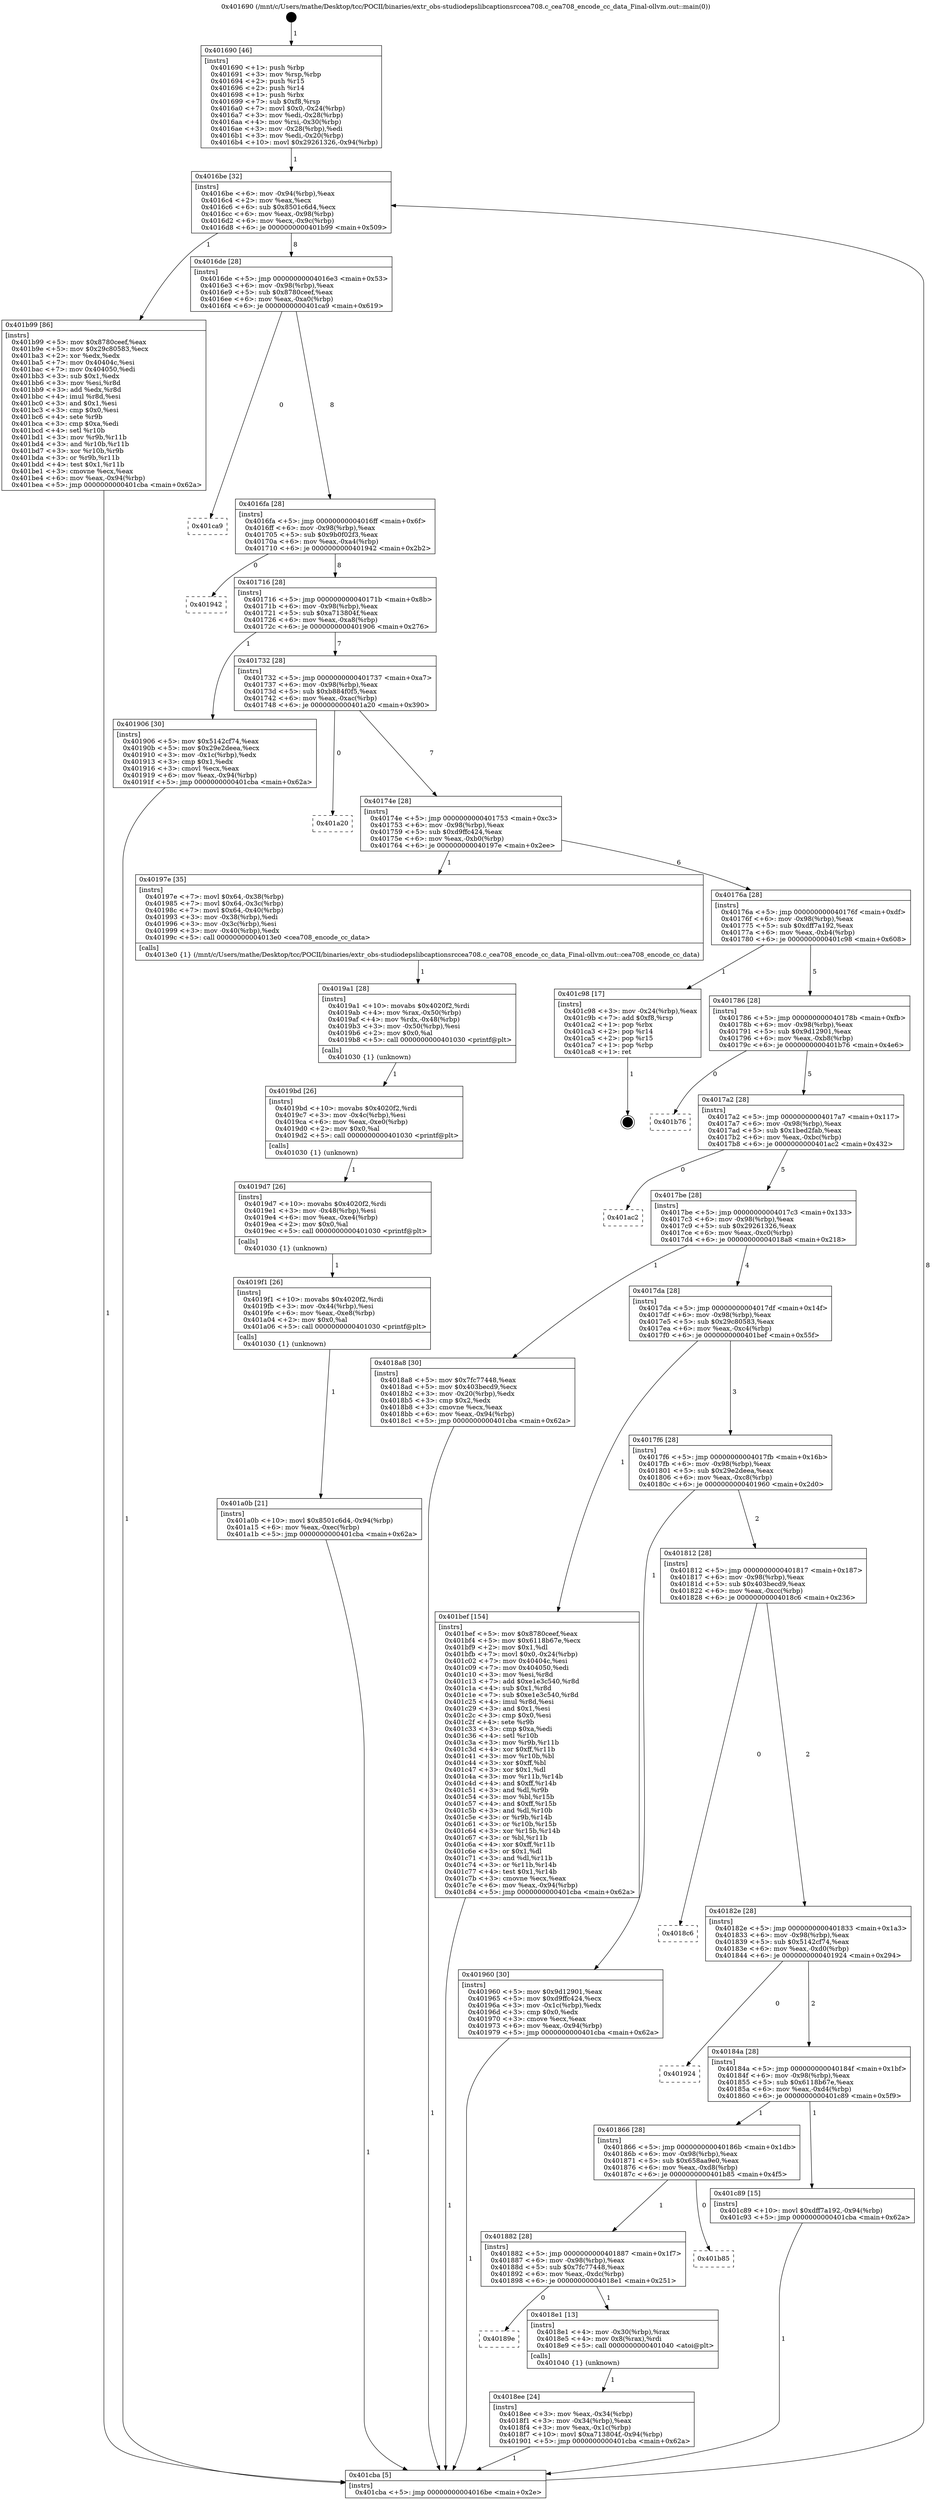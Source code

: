 digraph "0x401690" {
  label = "0x401690 (/mnt/c/Users/mathe/Desktop/tcc/POCII/binaries/extr_obs-studiodepslibcaptionsrccea708.c_cea708_encode_cc_data_Final-ollvm.out::main(0))"
  labelloc = "t"
  node[shape=record]

  Entry [label="",width=0.3,height=0.3,shape=circle,fillcolor=black,style=filled]
  "0x4016be" [label="{
     0x4016be [32]\l
     | [instrs]\l
     &nbsp;&nbsp;0x4016be \<+6\>: mov -0x94(%rbp),%eax\l
     &nbsp;&nbsp;0x4016c4 \<+2\>: mov %eax,%ecx\l
     &nbsp;&nbsp;0x4016c6 \<+6\>: sub $0x8501c6d4,%ecx\l
     &nbsp;&nbsp;0x4016cc \<+6\>: mov %eax,-0x98(%rbp)\l
     &nbsp;&nbsp;0x4016d2 \<+6\>: mov %ecx,-0x9c(%rbp)\l
     &nbsp;&nbsp;0x4016d8 \<+6\>: je 0000000000401b99 \<main+0x509\>\l
  }"]
  "0x401b99" [label="{
     0x401b99 [86]\l
     | [instrs]\l
     &nbsp;&nbsp;0x401b99 \<+5\>: mov $0x8780ceef,%eax\l
     &nbsp;&nbsp;0x401b9e \<+5\>: mov $0x29c80583,%ecx\l
     &nbsp;&nbsp;0x401ba3 \<+2\>: xor %edx,%edx\l
     &nbsp;&nbsp;0x401ba5 \<+7\>: mov 0x40404c,%esi\l
     &nbsp;&nbsp;0x401bac \<+7\>: mov 0x404050,%edi\l
     &nbsp;&nbsp;0x401bb3 \<+3\>: sub $0x1,%edx\l
     &nbsp;&nbsp;0x401bb6 \<+3\>: mov %esi,%r8d\l
     &nbsp;&nbsp;0x401bb9 \<+3\>: add %edx,%r8d\l
     &nbsp;&nbsp;0x401bbc \<+4\>: imul %r8d,%esi\l
     &nbsp;&nbsp;0x401bc0 \<+3\>: and $0x1,%esi\l
     &nbsp;&nbsp;0x401bc3 \<+3\>: cmp $0x0,%esi\l
     &nbsp;&nbsp;0x401bc6 \<+4\>: sete %r9b\l
     &nbsp;&nbsp;0x401bca \<+3\>: cmp $0xa,%edi\l
     &nbsp;&nbsp;0x401bcd \<+4\>: setl %r10b\l
     &nbsp;&nbsp;0x401bd1 \<+3\>: mov %r9b,%r11b\l
     &nbsp;&nbsp;0x401bd4 \<+3\>: and %r10b,%r11b\l
     &nbsp;&nbsp;0x401bd7 \<+3\>: xor %r10b,%r9b\l
     &nbsp;&nbsp;0x401bda \<+3\>: or %r9b,%r11b\l
     &nbsp;&nbsp;0x401bdd \<+4\>: test $0x1,%r11b\l
     &nbsp;&nbsp;0x401be1 \<+3\>: cmovne %ecx,%eax\l
     &nbsp;&nbsp;0x401be4 \<+6\>: mov %eax,-0x94(%rbp)\l
     &nbsp;&nbsp;0x401bea \<+5\>: jmp 0000000000401cba \<main+0x62a\>\l
  }"]
  "0x4016de" [label="{
     0x4016de [28]\l
     | [instrs]\l
     &nbsp;&nbsp;0x4016de \<+5\>: jmp 00000000004016e3 \<main+0x53\>\l
     &nbsp;&nbsp;0x4016e3 \<+6\>: mov -0x98(%rbp),%eax\l
     &nbsp;&nbsp;0x4016e9 \<+5\>: sub $0x8780ceef,%eax\l
     &nbsp;&nbsp;0x4016ee \<+6\>: mov %eax,-0xa0(%rbp)\l
     &nbsp;&nbsp;0x4016f4 \<+6\>: je 0000000000401ca9 \<main+0x619\>\l
  }"]
  Exit [label="",width=0.3,height=0.3,shape=circle,fillcolor=black,style=filled,peripheries=2]
  "0x401ca9" [label="{
     0x401ca9\l
  }", style=dashed]
  "0x4016fa" [label="{
     0x4016fa [28]\l
     | [instrs]\l
     &nbsp;&nbsp;0x4016fa \<+5\>: jmp 00000000004016ff \<main+0x6f\>\l
     &nbsp;&nbsp;0x4016ff \<+6\>: mov -0x98(%rbp),%eax\l
     &nbsp;&nbsp;0x401705 \<+5\>: sub $0x9b0f02f3,%eax\l
     &nbsp;&nbsp;0x40170a \<+6\>: mov %eax,-0xa4(%rbp)\l
     &nbsp;&nbsp;0x401710 \<+6\>: je 0000000000401942 \<main+0x2b2\>\l
  }"]
  "0x401a0b" [label="{
     0x401a0b [21]\l
     | [instrs]\l
     &nbsp;&nbsp;0x401a0b \<+10\>: movl $0x8501c6d4,-0x94(%rbp)\l
     &nbsp;&nbsp;0x401a15 \<+6\>: mov %eax,-0xec(%rbp)\l
     &nbsp;&nbsp;0x401a1b \<+5\>: jmp 0000000000401cba \<main+0x62a\>\l
  }"]
  "0x401942" [label="{
     0x401942\l
  }", style=dashed]
  "0x401716" [label="{
     0x401716 [28]\l
     | [instrs]\l
     &nbsp;&nbsp;0x401716 \<+5\>: jmp 000000000040171b \<main+0x8b\>\l
     &nbsp;&nbsp;0x40171b \<+6\>: mov -0x98(%rbp),%eax\l
     &nbsp;&nbsp;0x401721 \<+5\>: sub $0xa713804f,%eax\l
     &nbsp;&nbsp;0x401726 \<+6\>: mov %eax,-0xa8(%rbp)\l
     &nbsp;&nbsp;0x40172c \<+6\>: je 0000000000401906 \<main+0x276\>\l
  }"]
  "0x4019f1" [label="{
     0x4019f1 [26]\l
     | [instrs]\l
     &nbsp;&nbsp;0x4019f1 \<+10\>: movabs $0x4020f2,%rdi\l
     &nbsp;&nbsp;0x4019fb \<+3\>: mov -0x44(%rbp),%esi\l
     &nbsp;&nbsp;0x4019fe \<+6\>: mov %eax,-0xe8(%rbp)\l
     &nbsp;&nbsp;0x401a04 \<+2\>: mov $0x0,%al\l
     &nbsp;&nbsp;0x401a06 \<+5\>: call 0000000000401030 \<printf@plt\>\l
     | [calls]\l
     &nbsp;&nbsp;0x401030 \{1\} (unknown)\l
  }"]
  "0x401906" [label="{
     0x401906 [30]\l
     | [instrs]\l
     &nbsp;&nbsp;0x401906 \<+5\>: mov $0x5142cf74,%eax\l
     &nbsp;&nbsp;0x40190b \<+5\>: mov $0x29e2deea,%ecx\l
     &nbsp;&nbsp;0x401910 \<+3\>: mov -0x1c(%rbp),%edx\l
     &nbsp;&nbsp;0x401913 \<+3\>: cmp $0x1,%edx\l
     &nbsp;&nbsp;0x401916 \<+3\>: cmovl %ecx,%eax\l
     &nbsp;&nbsp;0x401919 \<+6\>: mov %eax,-0x94(%rbp)\l
     &nbsp;&nbsp;0x40191f \<+5\>: jmp 0000000000401cba \<main+0x62a\>\l
  }"]
  "0x401732" [label="{
     0x401732 [28]\l
     | [instrs]\l
     &nbsp;&nbsp;0x401732 \<+5\>: jmp 0000000000401737 \<main+0xa7\>\l
     &nbsp;&nbsp;0x401737 \<+6\>: mov -0x98(%rbp),%eax\l
     &nbsp;&nbsp;0x40173d \<+5\>: sub $0xb884f0f5,%eax\l
     &nbsp;&nbsp;0x401742 \<+6\>: mov %eax,-0xac(%rbp)\l
     &nbsp;&nbsp;0x401748 \<+6\>: je 0000000000401a20 \<main+0x390\>\l
  }"]
  "0x4019d7" [label="{
     0x4019d7 [26]\l
     | [instrs]\l
     &nbsp;&nbsp;0x4019d7 \<+10\>: movabs $0x4020f2,%rdi\l
     &nbsp;&nbsp;0x4019e1 \<+3\>: mov -0x48(%rbp),%esi\l
     &nbsp;&nbsp;0x4019e4 \<+6\>: mov %eax,-0xe4(%rbp)\l
     &nbsp;&nbsp;0x4019ea \<+2\>: mov $0x0,%al\l
     &nbsp;&nbsp;0x4019ec \<+5\>: call 0000000000401030 \<printf@plt\>\l
     | [calls]\l
     &nbsp;&nbsp;0x401030 \{1\} (unknown)\l
  }"]
  "0x401a20" [label="{
     0x401a20\l
  }", style=dashed]
  "0x40174e" [label="{
     0x40174e [28]\l
     | [instrs]\l
     &nbsp;&nbsp;0x40174e \<+5\>: jmp 0000000000401753 \<main+0xc3\>\l
     &nbsp;&nbsp;0x401753 \<+6\>: mov -0x98(%rbp),%eax\l
     &nbsp;&nbsp;0x401759 \<+5\>: sub $0xd9ffc424,%eax\l
     &nbsp;&nbsp;0x40175e \<+6\>: mov %eax,-0xb0(%rbp)\l
     &nbsp;&nbsp;0x401764 \<+6\>: je 000000000040197e \<main+0x2ee\>\l
  }"]
  "0x4019bd" [label="{
     0x4019bd [26]\l
     | [instrs]\l
     &nbsp;&nbsp;0x4019bd \<+10\>: movabs $0x4020f2,%rdi\l
     &nbsp;&nbsp;0x4019c7 \<+3\>: mov -0x4c(%rbp),%esi\l
     &nbsp;&nbsp;0x4019ca \<+6\>: mov %eax,-0xe0(%rbp)\l
     &nbsp;&nbsp;0x4019d0 \<+2\>: mov $0x0,%al\l
     &nbsp;&nbsp;0x4019d2 \<+5\>: call 0000000000401030 \<printf@plt\>\l
     | [calls]\l
     &nbsp;&nbsp;0x401030 \{1\} (unknown)\l
  }"]
  "0x40197e" [label="{
     0x40197e [35]\l
     | [instrs]\l
     &nbsp;&nbsp;0x40197e \<+7\>: movl $0x64,-0x38(%rbp)\l
     &nbsp;&nbsp;0x401985 \<+7\>: movl $0x64,-0x3c(%rbp)\l
     &nbsp;&nbsp;0x40198c \<+7\>: movl $0x64,-0x40(%rbp)\l
     &nbsp;&nbsp;0x401993 \<+3\>: mov -0x38(%rbp),%edi\l
     &nbsp;&nbsp;0x401996 \<+3\>: mov -0x3c(%rbp),%esi\l
     &nbsp;&nbsp;0x401999 \<+3\>: mov -0x40(%rbp),%edx\l
     &nbsp;&nbsp;0x40199c \<+5\>: call 00000000004013e0 \<cea708_encode_cc_data\>\l
     | [calls]\l
     &nbsp;&nbsp;0x4013e0 \{1\} (/mnt/c/Users/mathe/Desktop/tcc/POCII/binaries/extr_obs-studiodepslibcaptionsrccea708.c_cea708_encode_cc_data_Final-ollvm.out::cea708_encode_cc_data)\l
  }"]
  "0x40176a" [label="{
     0x40176a [28]\l
     | [instrs]\l
     &nbsp;&nbsp;0x40176a \<+5\>: jmp 000000000040176f \<main+0xdf\>\l
     &nbsp;&nbsp;0x40176f \<+6\>: mov -0x98(%rbp),%eax\l
     &nbsp;&nbsp;0x401775 \<+5\>: sub $0xdff7a192,%eax\l
     &nbsp;&nbsp;0x40177a \<+6\>: mov %eax,-0xb4(%rbp)\l
     &nbsp;&nbsp;0x401780 \<+6\>: je 0000000000401c98 \<main+0x608\>\l
  }"]
  "0x4019a1" [label="{
     0x4019a1 [28]\l
     | [instrs]\l
     &nbsp;&nbsp;0x4019a1 \<+10\>: movabs $0x4020f2,%rdi\l
     &nbsp;&nbsp;0x4019ab \<+4\>: mov %rax,-0x50(%rbp)\l
     &nbsp;&nbsp;0x4019af \<+4\>: mov %rdx,-0x48(%rbp)\l
     &nbsp;&nbsp;0x4019b3 \<+3\>: mov -0x50(%rbp),%esi\l
     &nbsp;&nbsp;0x4019b6 \<+2\>: mov $0x0,%al\l
     &nbsp;&nbsp;0x4019b8 \<+5\>: call 0000000000401030 \<printf@plt\>\l
     | [calls]\l
     &nbsp;&nbsp;0x401030 \{1\} (unknown)\l
  }"]
  "0x401c98" [label="{
     0x401c98 [17]\l
     | [instrs]\l
     &nbsp;&nbsp;0x401c98 \<+3\>: mov -0x24(%rbp),%eax\l
     &nbsp;&nbsp;0x401c9b \<+7\>: add $0xf8,%rsp\l
     &nbsp;&nbsp;0x401ca2 \<+1\>: pop %rbx\l
     &nbsp;&nbsp;0x401ca3 \<+2\>: pop %r14\l
     &nbsp;&nbsp;0x401ca5 \<+2\>: pop %r15\l
     &nbsp;&nbsp;0x401ca7 \<+1\>: pop %rbp\l
     &nbsp;&nbsp;0x401ca8 \<+1\>: ret\l
  }"]
  "0x401786" [label="{
     0x401786 [28]\l
     | [instrs]\l
     &nbsp;&nbsp;0x401786 \<+5\>: jmp 000000000040178b \<main+0xfb\>\l
     &nbsp;&nbsp;0x40178b \<+6\>: mov -0x98(%rbp),%eax\l
     &nbsp;&nbsp;0x401791 \<+5\>: sub $0x9d12901,%eax\l
     &nbsp;&nbsp;0x401796 \<+6\>: mov %eax,-0xb8(%rbp)\l
     &nbsp;&nbsp;0x40179c \<+6\>: je 0000000000401b76 \<main+0x4e6\>\l
  }"]
  "0x4018ee" [label="{
     0x4018ee [24]\l
     | [instrs]\l
     &nbsp;&nbsp;0x4018ee \<+3\>: mov %eax,-0x34(%rbp)\l
     &nbsp;&nbsp;0x4018f1 \<+3\>: mov -0x34(%rbp),%eax\l
     &nbsp;&nbsp;0x4018f4 \<+3\>: mov %eax,-0x1c(%rbp)\l
     &nbsp;&nbsp;0x4018f7 \<+10\>: movl $0xa713804f,-0x94(%rbp)\l
     &nbsp;&nbsp;0x401901 \<+5\>: jmp 0000000000401cba \<main+0x62a\>\l
  }"]
  "0x401b76" [label="{
     0x401b76\l
  }", style=dashed]
  "0x4017a2" [label="{
     0x4017a2 [28]\l
     | [instrs]\l
     &nbsp;&nbsp;0x4017a2 \<+5\>: jmp 00000000004017a7 \<main+0x117\>\l
     &nbsp;&nbsp;0x4017a7 \<+6\>: mov -0x98(%rbp),%eax\l
     &nbsp;&nbsp;0x4017ad \<+5\>: sub $0x1bed2fab,%eax\l
     &nbsp;&nbsp;0x4017b2 \<+6\>: mov %eax,-0xbc(%rbp)\l
     &nbsp;&nbsp;0x4017b8 \<+6\>: je 0000000000401ac2 \<main+0x432\>\l
  }"]
  "0x40189e" [label="{
     0x40189e\l
  }", style=dashed]
  "0x401ac2" [label="{
     0x401ac2\l
  }", style=dashed]
  "0x4017be" [label="{
     0x4017be [28]\l
     | [instrs]\l
     &nbsp;&nbsp;0x4017be \<+5\>: jmp 00000000004017c3 \<main+0x133\>\l
     &nbsp;&nbsp;0x4017c3 \<+6\>: mov -0x98(%rbp),%eax\l
     &nbsp;&nbsp;0x4017c9 \<+5\>: sub $0x29261326,%eax\l
     &nbsp;&nbsp;0x4017ce \<+6\>: mov %eax,-0xc0(%rbp)\l
     &nbsp;&nbsp;0x4017d4 \<+6\>: je 00000000004018a8 \<main+0x218\>\l
  }"]
  "0x4018e1" [label="{
     0x4018e1 [13]\l
     | [instrs]\l
     &nbsp;&nbsp;0x4018e1 \<+4\>: mov -0x30(%rbp),%rax\l
     &nbsp;&nbsp;0x4018e5 \<+4\>: mov 0x8(%rax),%rdi\l
     &nbsp;&nbsp;0x4018e9 \<+5\>: call 0000000000401040 \<atoi@plt\>\l
     | [calls]\l
     &nbsp;&nbsp;0x401040 \{1\} (unknown)\l
  }"]
  "0x4018a8" [label="{
     0x4018a8 [30]\l
     | [instrs]\l
     &nbsp;&nbsp;0x4018a8 \<+5\>: mov $0x7fc77448,%eax\l
     &nbsp;&nbsp;0x4018ad \<+5\>: mov $0x403becd9,%ecx\l
     &nbsp;&nbsp;0x4018b2 \<+3\>: mov -0x20(%rbp),%edx\l
     &nbsp;&nbsp;0x4018b5 \<+3\>: cmp $0x2,%edx\l
     &nbsp;&nbsp;0x4018b8 \<+3\>: cmovne %ecx,%eax\l
     &nbsp;&nbsp;0x4018bb \<+6\>: mov %eax,-0x94(%rbp)\l
     &nbsp;&nbsp;0x4018c1 \<+5\>: jmp 0000000000401cba \<main+0x62a\>\l
  }"]
  "0x4017da" [label="{
     0x4017da [28]\l
     | [instrs]\l
     &nbsp;&nbsp;0x4017da \<+5\>: jmp 00000000004017df \<main+0x14f\>\l
     &nbsp;&nbsp;0x4017df \<+6\>: mov -0x98(%rbp),%eax\l
     &nbsp;&nbsp;0x4017e5 \<+5\>: sub $0x29c80583,%eax\l
     &nbsp;&nbsp;0x4017ea \<+6\>: mov %eax,-0xc4(%rbp)\l
     &nbsp;&nbsp;0x4017f0 \<+6\>: je 0000000000401bef \<main+0x55f\>\l
  }"]
  "0x401cba" [label="{
     0x401cba [5]\l
     | [instrs]\l
     &nbsp;&nbsp;0x401cba \<+5\>: jmp 00000000004016be \<main+0x2e\>\l
  }"]
  "0x401690" [label="{
     0x401690 [46]\l
     | [instrs]\l
     &nbsp;&nbsp;0x401690 \<+1\>: push %rbp\l
     &nbsp;&nbsp;0x401691 \<+3\>: mov %rsp,%rbp\l
     &nbsp;&nbsp;0x401694 \<+2\>: push %r15\l
     &nbsp;&nbsp;0x401696 \<+2\>: push %r14\l
     &nbsp;&nbsp;0x401698 \<+1\>: push %rbx\l
     &nbsp;&nbsp;0x401699 \<+7\>: sub $0xf8,%rsp\l
     &nbsp;&nbsp;0x4016a0 \<+7\>: movl $0x0,-0x24(%rbp)\l
     &nbsp;&nbsp;0x4016a7 \<+3\>: mov %edi,-0x28(%rbp)\l
     &nbsp;&nbsp;0x4016aa \<+4\>: mov %rsi,-0x30(%rbp)\l
     &nbsp;&nbsp;0x4016ae \<+3\>: mov -0x28(%rbp),%edi\l
     &nbsp;&nbsp;0x4016b1 \<+3\>: mov %edi,-0x20(%rbp)\l
     &nbsp;&nbsp;0x4016b4 \<+10\>: movl $0x29261326,-0x94(%rbp)\l
  }"]
  "0x401882" [label="{
     0x401882 [28]\l
     | [instrs]\l
     &nbsp;&nbsp;0x401882 \<+5\>: jmp 0000000000401887 \<main+0x1f7\>\l
     &nbsp;&nbsp;0x401887 \<+6\>: mov -0x98(%rbp),%eax\l
     &nbsp;&nbsp;0x40188d \<+5\>: sub $0x7fc77448,%eax\l
     &nbsp;&nbsp;0x401892 \<+6\>: mov %eax,-0xdc(%rbp)\l
     &nbsp;&nbsp;0x401898 \<+6\>: je 00000000004018e1 \<main+0x251\>\l
  }"]
  "0x401bef" [label="{
     0x401bef [154]\l
     | [instrs]\l
     &nbsp;&nbsp;0x401bef \<+5\>: mov $0x8780ceef,%eax\l
     &nbsp;&nbsp;0x401bf4 \<+5\>: mov $0x6118b67e,%ecx\l
     &nbsp;&nbsp;0x401bf9 \<+2\>: mov $0x1,%dl\l
     &nbsp;&nbsp;0x401bfb \<+7\>: movl $0x0,-0x24(%rbp)\l
     &nbsp;&nbsp;0x401c02 \<+7\>: mov 0x40404c,%esi\l
     &nbsp;&nbsp;0x401c09 \<+7\>: mov 0x404050,%edi\l
     &nbsp;&nbsp;0x401c10 \<+3\>: mov %esi,%r8d\l
     &nbsp;&nbsp;0x401c13 \<+7\>: add $0xe1e3c540,%r8d\l
     &nbsp;&nbsp;0x401c1a \<+4\>: sub $0x1,%r8d\l
     &nbsp;&nbsp;0x401c1e \<+7\>: sub $0xe1e3c540,%r8d\l
     &nbsp;&nbsp;0x401c25 \<+4\>: imul %r8d,%esi\l
     &nbsp;&nbsp;0x401c29 \<+3\>: and $0x1,%esi\l
     &nbsp;&nbsp;0x401c2c \<+3\>: cmp $0x0,%esi\l
     &nbsp;&nbsp;0x401c2f \<+4\>: sete %r9b\l
     &nbsp;&nbsp;0x401c33 \<+3\>: cmp $0xa,%edi\l
     &nbsp;&nbsp;0x401c36 \<+4\>: setl %r10b\l
     &nbsp;&nbsp;0x401c3a \<+3\>: mov %r9b,%r11b\l
     &nbsp;&nbsp;0x401c3d \<+4\>: xor $0xff,%r11b\l
     &nbsp;&nbsp;0x401c41 \<+3\>: mov %r10b,%bl\l
     &nbsp;&nbsp;0x401c44 \<+3\>: xor $0xff,%bl\l
     &nbsp;&nbsp;0x401c47 \<+3\>: xor $0x1,%dl\l
     &nbsp;&nbsp;0x401c4a \<+3\>: mov %r11b,%r14b\l
     &nbsp;&nbsp;0x401c4d \<+4\>: and $0xff,%r14b\l
     &nbsp;&nbsp;0x401c51 \<+3\>: and %dl,%r9b\l
     &nbsp;&nbsp;0x401c54 \<+3\>: mov %bl,%r15b\l
     &nbsp;&nbsp;0x401c57 \<+4\>: and $0xff,%r15b\l
     &nbsp;&nbsp;0x401c5b \<+3\>: and %dl,%r10b\l
     &nbsp;&nbsp;0x401c5e \<+3\>: or %r9b,%r14b\l
     &nbsp;&nbsp;0x401c61 \<+3\>: or %r10b,%r15b\l
     &nbsp;&nbsp;0x401c64 \<+3\>: xor %r15b,%r14b\l
     &nbsp;&nbsp;0x401c67 \<+3\>: or %bl,%r11b\l
     &nbsp;&nbsp;0x401c6a \<+4\>: xor $0xff,%r11b\l
     &nbsp;&nbsp;0x401c6e \<+3\>: or $0x1,%dl\l
     &nbsp;&nbsp;0x401c71 \<+3\>: and %dl,%r11b\l
     &nbsp;&nbsp;0x401c74 \<+3\>: or %r11b,%r14b\l
     &nbsp;&nbsp;0x401c77 \<+4\>: test $0x1,%r14b\l
     &nbsp;&nbsp;0x401c7b \<+3\>: cmovne %ecx,%eax\l
     &nbsp;&nbsp;0x401c7e \<+6\>: mov %eax,-0x94(%rbp)\l
     &nbsp;&nbsp;0x401c84 \<+5\>: jmp 0000000000401cba \<main+0x62a\>\l
  }"]
  "0x4017f6" [label="{
     0x4017f6 [28]\l
     | [instrs]\l
     &nbsp;&nbsp;0x4017f6 \<+5\>: jmp 00000000004017fb \<main+0x16b\>\l
     &nbsp;&nbsp;0x4017fb \<+6\>: mov -0x98(%rbp),%eax\l
     &nbsp;&nbsp;0x401801 \<+5\>: sub $0x29e2deea,%eax\l
     &nbsp;&nbsp;0x401806 \<+6\>: mov %eax,-0xc8(%rbp)\l
     &nbsp;&nbsp;0x40180c \<+6\>: je 0000000000401960 \<main+0x2d0\>\l
  }"]
  "0x401b85" [label="{
     0x401b85\l
  }", style=dashed]
  "0x401960" [label="{
     0x401960 [30]\l
     | [instrs]\l
     &nbsp;&nbsp;0x401960 \<+5\>: mov $0x9d12901,%eax\l
     &nbsp;&nbsp;0x401965 \<+5\>: mov $0xd9ffc424,%ecx\l
     &nbsp;&nbsp;0x40196a \<+3\>: mov -0x1c(%rbp),%edx\l
     &nbsp;&nbsp;0x40196d \<+3\>: cmp $0x0,%edx\l
     &nbsp;&nbsp;0x401970 \<+3\>: cmove %ecx,%eax\l
     &nbsp;&nbsp;0x401973 \<+6\>: mov %eax,-0x94(%rbp)\l
     &nbsp;&nbsp;0x401979 \<+5\>: jmp 0000000000401cba \<main+0x62a\>\l
  }"]
  "0x401812" [label="{
     0x401812 [28]\l
     | [instrs]\l
     &nbsp;&nbsp;0x401812 \<+5\>: jmp 0000000000401817 \<main+0x187\>\l
     &nbsp;&nbsp;0x401817 \<+6\>: mov -0x98(%rbp),%eax\l
     &nbsp;&nbsp;0x40181d \<+5\>: sub $0x403becd9,%eax\l
     &nbsp;&nbsp;0x401822 \<+6\>: mov %eax,-0xcc(%rbp)\l
     &nbsp;&nbsp;0x401828 \<+6\>: je 00000000004018c6 \<main+0x236\>\l
  }"]
  "0x401866" [label="{
     0x401866 [28]\l
     | [instrs]\l
     &nbsp;&nbsp;0x401866 \<+5\>: jmp 000000000040186b \<main+0x1db\>\l
     &nbsp;&nbsp;0x40186b \<+6\>: mov -0x98(%rbp),%eax\l
     &nbsp;&nbsp;0x401871 \<+5\>: sub $0x658aa9e0,%eax\l
     &nbsp;&nbsp;0x401876 \<+6\>: mov %eax,-0xd8(%rbp)\l
     &nbsp;&nbsp;0x40187c \<+6\>: je 0000000000401b85 \<main+0x4f5\>\l
  }"]
  "0x4018c6" [label="{
     0x4018c6\l
  }", style=dashed]
  "0x40182e" [label="{
     0x40182e [28]\l
     | [instrs]\l
     &nbsp;&nbsp;0x40182e \<+5\>: jmp 0000000000401833 \<main+0x1a3\>\l
     &nbsp;&nbsp;0x401833 \<+6\>: mov -0x98(%rbp),%eax\l
     &nbsp;&nbsp;0x401839 \<+5\>: sub $0x5142cf74,%eax\l
     &nbsp;&nbsp;0x40183e \<+6\>: mov %eax,-0xd0(%rbp)\l
     &nbsp;&nbsp;0x401844 \<+6\>: je 0000000000401924 \<main+0x294\>\l
  }"]
  "0x401c89" [label="{
     0x401c89 [15]\l
     | [instrs]\l
     &nbsp;&nbsp;0x401c89 \<+10\>: movl $0xdff7a192,-0x94(%rbp)\l
     &nbsp;&nbsp;0x401c93 \<+5\>: jmp 0000000000401cba \<main+0x62a\>\l
  }"]
  "0x401924" [label="{
     0x401924\l
  }", style=dashed]
  "0x40184a" [label="{
     0x40184a [28]\l
     | [instrs]\l
     &nbsp;&nbsp;0x40184a \<+5\>: jmp 000000000040184f \<main+0x1bf\>\l
     &nbsp;&nbsp;0x40184f \<+6\>: mov -0x98(%rbp),%eax\l
     &nbsp;&nbsp;0x401855 \<+5\>: sub $0x6118b67e,%eax\l
     &nbsp;&nbsp;0x40185a \<+6\>: mov %eax,-0xd4(%rbp)\l
     &nbsp;&nbsp;0x401860 \<+6\>: je 0000000000401c89 \<main+0x5f9\>\l
  }"]
  Entry -> "0x401690" [label=" 1"]
  "0x4016be" -> "0x401b99" [label=" 1"]
  "0x4016be" -> "0x4016de" [label=" 8"]
  "0x401c98" -> Exit [label=" 1"]
  "0x4016de" -> "0x401ca9" [label=" 0"]
  "0x4016de" -> "0x4016fa" [label=" 8"]
  "0x401c89" -> "0x401cba" [label=" 1"]
  "0x4016fa" -> "0x401942" [label=" 0"]
  "0x4016fa" -> "0x401716" [label=" 8"]
  "0x401bef" -> "0x401cba" [label=" 1"]
  "0x401716" -> "0x401906" [label=" 1"]
  "0x401716" -> "0x401732" [label=" 7"]
  "0x401b99" -> "0x401cba" [label=" 1"]
  "0x401732" -> "0x401a20" [label=" 0"]
  "0x401732" -> "0x40174e" [label=" 7"]
  "0x401a0b" -> "0x401cba" [label=" 1"]
  "0x40174e" -> "0x40197e" [label=" 1"]
  "0x40174e" -> "0x40176a" [label=" 6"]
  "0x4019f1" -> "0x401a0b" [label=" 1"]
  "0x40176a" -> "0x401c98" [label=" 1"]
  "0x40176a" -> "0x401786" [label=" 5"]
  "0x4019d7" -> "0x4019f1" [label=" 1"]
  "0x401786" -> "0x401b76" [label=" 0"]
  "0x401786" -> "0x4017a2" [label=" 5"]
  "0x4019bd" -> "0x4019d7" [label=" 1"]
  "0x4017a2" -> "0x401ac2" [label=" 0"]
  "0x4017a2" -> "0x4017be" [label=" 5"]
  "0x4019a1" -> "0x4019bd" [label=" 1"]
  "0x4017be" -> "0x4018a8" [label=" 1"]
  "0x4017be" -> "0x4017da" [label=" 4"]
  "0x4018a8" -> "0x401cba" [label=" 1"]
  "0x401690" -> "0x4016be" [label=" 1"]
  "0x401cba" -> "0x4016be" [label=" 8"]
  "0x40197e" -> "0x4019a1" [label=" 1"]
  "0x4017da" -> "0x401bef" [label=" 1"]
  "0x4017da" -> "0x4017f6" [label=" 3"]
  "0x401906" -> "0x401cba" [label=" 1"]
  "0x4017f6" -> "0x401960" [label=" 1"]
  "0x4017f6" -> "0x401812" [label=" 2"]
  "0x4018ee" -> "0x401cba" [label=" 1"]
  "0x401812" -> "0x4018c6" [label=" 0"]
  "0x401812" -> "0x40182e" [label=" 2"]
  "0x401882" -> "0x40189e" [label=" 0"]
  "0x40182e" -> "0x401924" [label=" 0"]
  "0x40182e" -> "0x40184a" [label=" 2"]
  "0x401882" -> "0x4018e1" [label=" 1"]
  "0x40184a" -> "0x401c89" [label=" 1"]
  "0x40184a" -> "0x401866" [label=" 1"]
  "0x4018e1" -> "0x4018ee" [label=" 1"]
  "0x401866" -> "0x401b85" [label=" 0"]
  "0x401866" -> "0x401882" [label=" 1"]
  "0x401960" -> "0x401cba" [label=" 1"]
}
